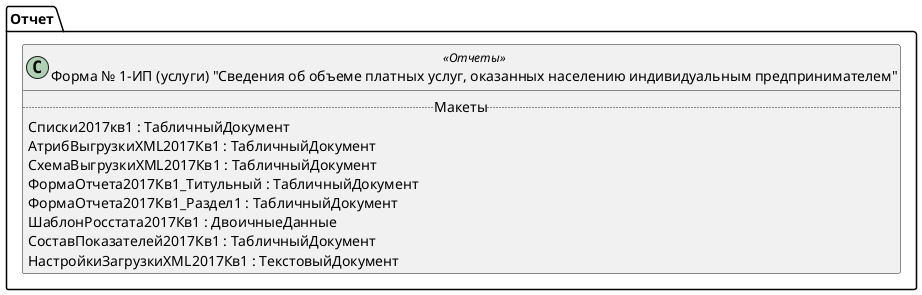 ﻿@startuml РегламентированныйОтчетСтатистикаФорма1ИПуслуги
'!include templates.wsd
'..\include templates.wsd
class Отчет.РегламентированныйОтчетСтатистикаФорма1ИПуслуги as "Форма № 1-ИП (услуги) "Сведения об объеме платных услуг, оказанных населению индивидуальным предпринимателем"" <<Отчеты>>
{
..Макеты..
Списки2017кв1 : ТабличныйДокумент
АтрибВыгрузкиXML2017Кв1 : ТабличныйДокумент
СхемаВыгрузкиXML2017Кв1 : ТабличныйДокумент
ФормаОтчета2017Кв1_Титульный : ТабличныйДокумент
ФормаОтчета2017Кв1_Раздел1 : ТабличныйДокумент
ШаблонРосстата2017Кв1 : ДвоичныеДанные
СоставПоказателей2017Кв1 : ТабличныйДокумент
НастройкиЗагрузкиXML2017Кв1 : ТекстовыйДокумент
}
@enduml
